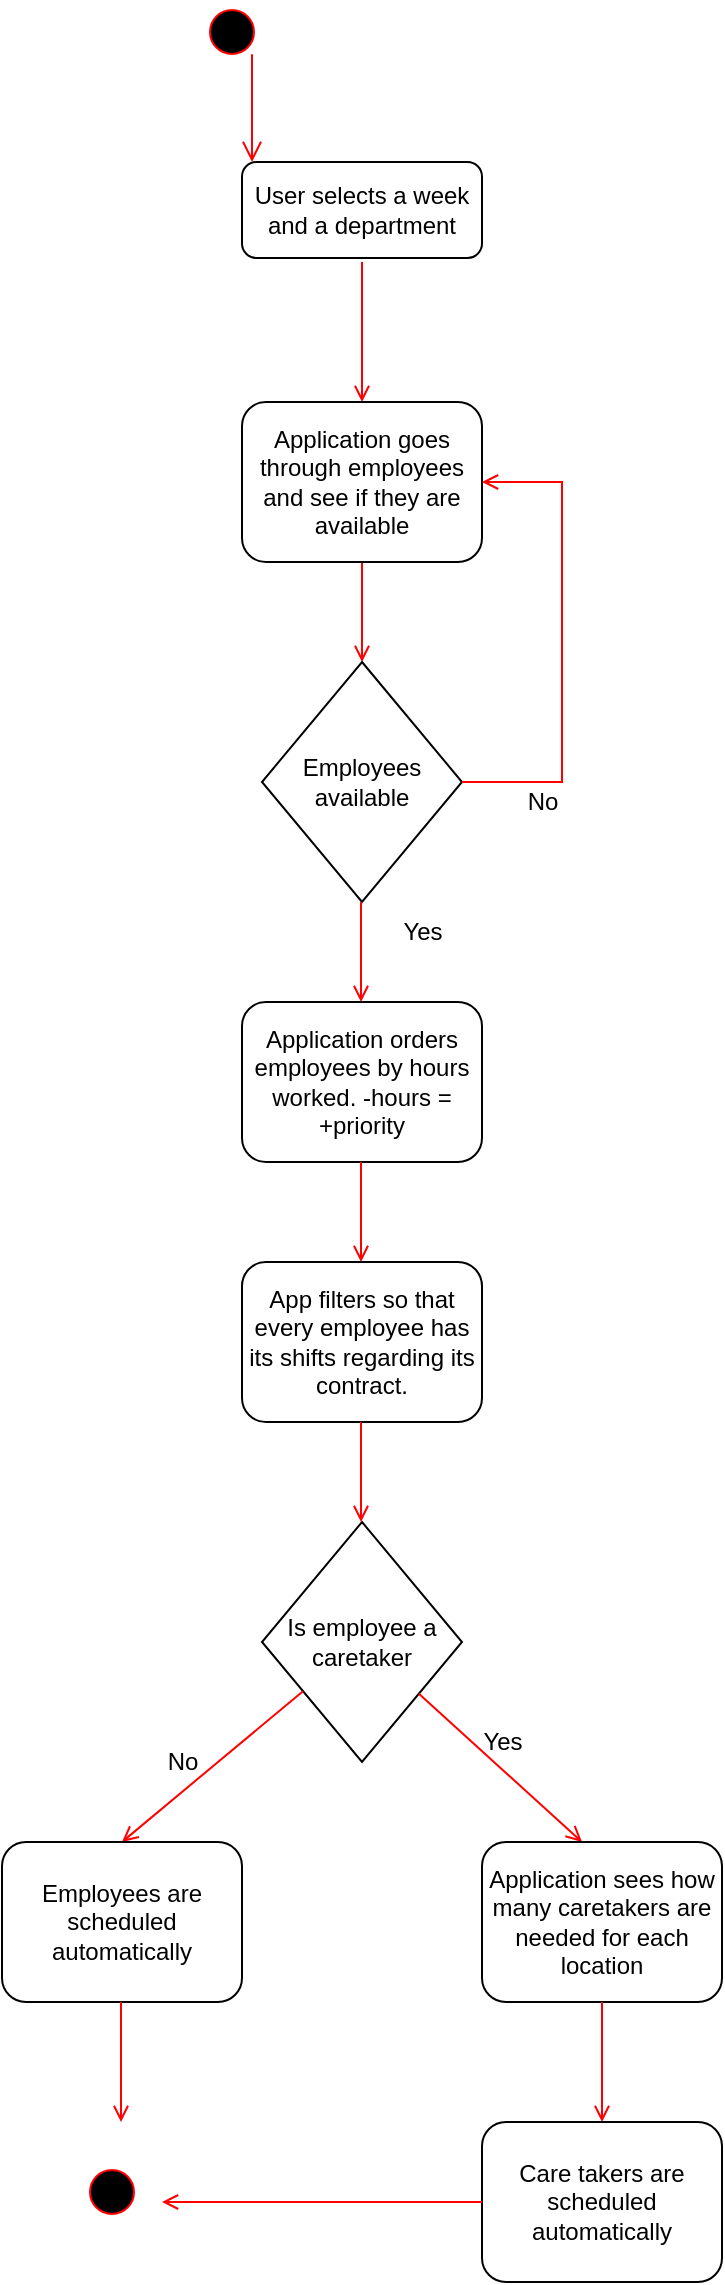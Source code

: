 <mxfile version="21.1.2" type="device">
  <diagram name="Page-1" id="e7e014a7-5840-1c2e-5031-d8a46d1fe8dd">
    <mxGraphModel dx="1276" dy="1432" grid="1" gridSize="10" guides="1" tooltips="1" connect="1" arrows="1" fold="1" page="1" pageScale="1" pageWidth="1169" pageHeight="826" background="none" math="0" shadow="0">
      <root>
        <mxCell id="0" />
        <mxCell id="1" parent="0" />
        <mxCell id="T-xKpgQXaRms_ukUQmKO-41" value="User selects a week and a department" style="rounded=1;whiteSpace=wrap;html=1;" parent="1" vertex="1">
          <mxGeometry x="230" y="-60" width="120" height="48" as="geometry" />
        </mxCell>
        <mxCell id="5" value="" style="ellipse;shape=startState;fillColor=#000000;strokeColor=#ff0000;" parent="1" vertex="1">
          <mxGeometry x="210" y="-140" width="30" height="30" as="geometry" />
        </mxCell>
        <mxCell id="6" value="" style="edgeStyle=elbowEdgeStyle;elbow=horizontal;verticalAlign=bottom;endArrow=open;endSize=8;strokeColor=#FF0000;endFill=1;rounded=0" parent="1" source="5" edge="1" target="T-xKpgQXaRms_ukUQmKO-41">
          <mxGeometry x="264.5" y="168" as="geometry">
            <mxPoint x="280" y="238" as="targetPoint" />
          </mxGeometry>
        </mxCell>
        <mxCell id="9" value="" style="endArrow=open;strokeColor=#FF0000;endFill=1;rounded=0;" parent="1" edge="1">
          <mxGeometry relative="1" as="geometry">
            <mxPoint x="290" y="-10" as="sourcePoint" />
            <mxPoint x="290" y="60" as="targetPoint" />
          </mxGeometry>
        </mxCell>
        <mxCell id="cBYqTsCGMWdTnqqJnTBH-40" value="" style="endArrow=open;strokeColor=#FF0000;endFill=1;rounded=0;exitX=0.5;exitY=1;exitDx=0;exitDy=0;" edge="1" parent="1" source="cBYqTsCGMWdTnqqJnTBH-41" target="cBYqTsCGMWdTnqqJnTBH-42">
          <mxGeometry relative="1" as="geometry">
            <mxPoint x="480" y="108" as="sourcePoint" />
            <mxPoint x="510" y="196" as="targetPoint" />
          </mxGeometry>
        </mxCell>
        <mxCell id="cBYqTsCGMWdTnqqJnTBH-41" value="Application goes through employees and see if they are available" style="rounded=1;whiteSpace=wrap;html=1;" vertex="1" parent="1">
          <mxGeometry x="230" y="60" width="120" height="80" as="geometry" />
        </mxCell>
        <mxCell id="cBYqTsCGMWdTnqqJnTBH-42" value="Employees available" style="rhombus;whiteSpace=wrap;html=1;" vertex="1" parent="1">
          <mxGeometry x="240" y="190" width="100" height="120" as="geometry" />
        </mxCell>
        <mxCell id="cBYqTsCGMWdTnqqJnTBH-43" value="" style="endArrow=open;strokeColor=#FF0000;endFill=1;rounded=0;exitX=1;exitY=0.5;exitDx=0;exitDy=0;entryX=1;entryY=0.5;entryDx=0;entryDy=0;" edge="1" parent="1" source="cBYqTsCGMWdTnqqJnTBH-42" target="cBYqTsCGMWdTnqqJnTBH-41">
          <mxGeometry relative="1" as="geometry">
            <mxPoint x="430" y="250" as="sourcePoint" />
            <mxPoint x="430" y="300" as="targetPoint" />
            <Array as="points">
              <mxPoint x="390" y="250" />
              <mxPoint x="390" y="100" />
            </Array>
          </mxGeometry>
        </mxCell>
        <mxCell id="cBYqTsCGMWdTnqqJnTBH-44" value="No" style="text;html=1;align=center;verticalAlign=middle;resizable=0;points=[];autosize=1;strokeColor=none;fillColor=none;" vertex="1" parent="1">
          <mxGeometry x="360" y="245" width="40" height="30" as="geometry" />
        </mxCell>
        <mxCell id="cBYqTsCGMWdTnqqJnTBH-45" value="Yes" style="text;html=1;align=center;verticalAlign=middle;resizable=0;points=[];autosize=1;strokeColor=none;fillColor=none;" vertex="1" parent="1">
          <mxGeometry x="300" y="310" width="40" height="30" as="geometry" />
        </mxCell>
        <mxCell id="cBYqTsCGMWdTnqqJnTBH-46" value="" style="endArrow=open;strokeColor=#FF0000;endFill=1;rounded=0;exitX=0.5;exitY=1;exitDx=0;exitDy=0;" edge="1" parent="1">
          <mxGeometry relative="1" as="geometry">
            <mxPoint x="289.5" y="310" as="sourcePoint" />
            <mxPoint x="289.5" y="360" as="targetPoint" />
          </mxGeometry>
        </mxCell>
        <mxCell id="cBYqTsCGMWdTnqqJnTBH-47" value="Application orders employees by hours worked. -hours = +priority" style="rounded=1;whiteSpace=wrap;html=1;" vertex="1" parent="1">
          <mxGeometry x="230" y="360" width="120" height="80" as="geometry" />
        </mxCell>
        <mxCell id="cBYqTsCGMWdTnqqJnTBH-48" value="" style="endArrow=open;strokeColor=#FF0000;endFill=1;rounded=0;exitX=0.5;exitY=1;exitDx=0;exitDy=0;" edge="1" parent="1">
          <mxGeometry relative="1" as="geometry">
            <mxPoint x="289.5" y="440" as="sourcePoint" />
            <mxPoint x="289.5" y="490" as="targetPoint" />
          </mxGeometry>
        </mxCell>
        <mxCell id="cBYqTsCGMWdTnqqJnTBH-49" value="App filters so that every employee has its shifts regarding its contract." style="rounded=1;whiteSpace=wrap;html=1;" vertex="1" parent="1">
          <mxGeometry x="230" y="490" width="120" height="80" as="geometry" />
        </mxCell>
        <mxCell id="cBYqTsCGMWdTnqqJnTBH-50" value="Is employee a caretaker" style="rhombus;whiteSpace=wrap;html=1;" vertex="1" parent="1">
          <mxGeometry x="240" y="620" width="100" height="120" as="geometry" />
        </mxCell>
        <mxCell id="cBYqTsCGMWdTnqqJnTBH-51" value="" style="endArrow=open;strokeColor=#FF0000;endFill=1;rounded=0;exitX=0.5;exitY=1;exitDx=0;exitDy=0;" edge="1" parent="1">
          <mxGeometry relative="1" as="geometry">
            <mxPoint x="289.5" y="570" as="sourcePoint" />
            <mxPoint x="289.5" y="620" as="targetPoint" />
          </mxGeometry>
        </mxCell>
        <mxCell id="cBYqTsCGMWdTnqqJnTBH-52" value="" style="endArrow=open;strokeColor=#FF0000;endFill=1;rounded=0;" edge="1" parent="1" source="cBYqTsCGMWdTnqqJnTBH-50">
          <mxGeometry relative="1" as="geometry">
            <mxPoint x="240" y="720" as="sourcePoint" />
            <mxPoint x="170" y="780" as="targetPoint" />
          </mxGeometry>
        </mxCell>
        <mxCell id="cBYqTsCGMWdTnqqJnTBH-54" value="" style="endArrow=open;strokeColor=#FF0000;endFill=1;rounded=0;" edge="1" parent="1" source="cBYqTsCGMWdTnqqJnTBH-50">
          <mxGeometry relative="1" as="geometry">
            <mxPoint x="400" y="760" as="sourcePoint" />
            <mxPoint x="400" y="780" as="targetPoint" />
          </mxGeometry>
        </mxCell>
        <mxCell id="cBYqTsCGMWdTnqqJnTBH-55" value="Employees are scheduled automatically" style="rounded=1;whiteSpace=wrap;html=1;" vertex="1" parent="1">
          <mxGeometry x="110" y="780" width="120" height="80" as="geometry" />
        </mxCell>
        <mxCell id="cBYqTsCGMWdTnqqJnTBH-56" value="Application sees how many caretakers are needed for each location" style="rounded=1;whiteSpace=wrap;html=1;" vertex="1" parent="1">
          <mxGeometry x="350" y="780" width="120" height="80" as="geometry" />
        </mxCell>
        <mxCell id="cBYqTsCGMWdTnqqJnTBH-57" value="" style="endArrow=open;strokeColor=#FF0000;endFill=1;rounded=0;" edge="1" parent="1">
          <mxGeometry relative="1" as="geometry">
            <mxPoint x="410" y="860" as="sourcePoint" />
            <mxPoint x="410" y="920" as="targetPoint" />
          </mxGeometry>
        </mxCell>
        <mxCell id="cBYqTsCGMWdTnqqJnTBH-58" value="Care takers are scheduled automatically" style="rounded=1;whiteSpace=wrap;html=1;" vertex="1" parent="1">
          <mxGeometry x="350" y="920" width="120" height="80" as="geometry" />
        </mxCell>
        <mxCell id="cBYqTsCGMWdTnqqJnTBH-59" value="" style="endArrow=open;strokeColor=#FF0000;endFill=1;rounded=0;exitX=0;exitY=0.5;exitDx=0;exitDy=0;" edge="1" parent="1" source="cBYqTsCGMWdTnqqJnTBH-58">
          <mxGeometry relative="1" as="geometry">
            <mxPoint x="270" y="940" as="sourcePoint" />
            <mxPoint x="190" y="960" as="targetPoint" />
          </mxGeometry>
        </mxCell>
        <mxCell id="cBYqTsCGMWdTnqqJnTBH-60" value="" style="endArrow=open;strokeColor=#FF0000;endFill=1;rounded=0;" edge="1" parent="1">
          <mxGeometry relative="1" as="geometry">
            <mxPoint x="169.5" y="860" as="sourcePoint" />
            <mxPoint x="169.5" y="920" as="targetPoint" />
          </mxGeometry>
        </mxCell>
        <mxCell id="cBYqTsCGMWdTnqqJnTBH-61" value="" style="ellipse;shape=startState;fillColor=#000000;strokeColor=#ff0000;" vertex="1" parent="1">
          <mxGeometry x="150" y="940" width="30" height="30" as="geometry" />
        </mxCell>
        <mxCell id="cBYqTsCGMWdTnqqJnTBH-62" value="No" style="text;html=1;align=center;verticalAlign=middle;resizable=0;points=[];autosize=1;strokeColor=none;fillColor=none;" vertex="1" parent="1">
          <mxGeometry x="180" y="725" width="40" height="30" as="geometry" />
        </mxCell>
        <mxCell id="cBYqTsCGMWdTnqqJnTBH-63" value="Yes" style="text;html=1;align=center;verticalAlign=middle;resizable=0;points=[];autosize=1;strokeColor=none;fillColor=none;" vertex="1" parent="1">
          <mxGeometry x="340" y="715" width="40" height="30" as="geometry" />
        </mxCell>
      </root>
    </mxGraphModel>
  </diagram>
</mxfile>
